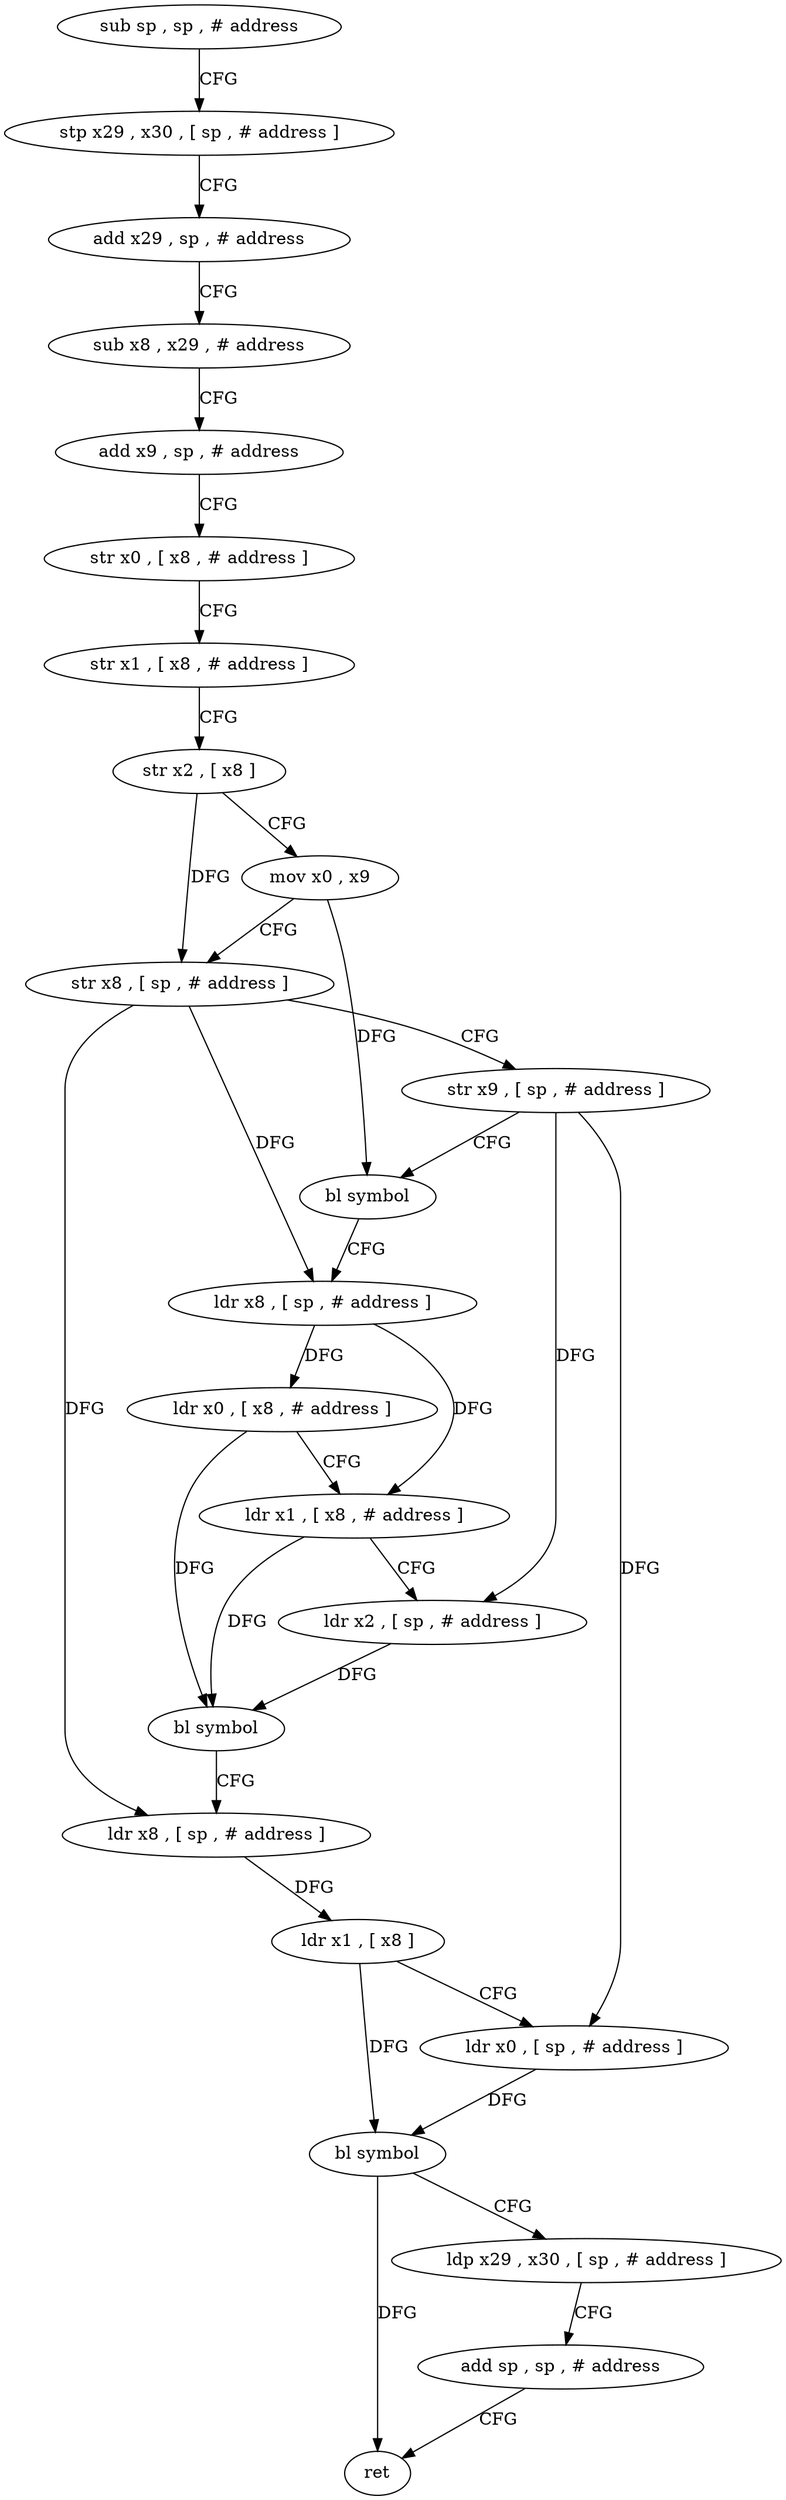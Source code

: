 digraph "func" {
"4252984" [label = "sub sp , sp , # address" ]
"4252988" [label = "stp x29 , x30 , [ sp , # address ]" ]
"4252992" [label = "add x29 , sp , # address" ]
"4252996" [label = "sub x8 , x29 , # address" ]
"4253000" [label = "add x9 , sp , # address" ]
"4253004" [label = "str x0 , [ x8 , # address ]" ]
"4253008" [label = "str x1 , [ x8 , # address ]" ]
"4253012" [label = "str x2 , [ x8 ]" ]
"4253016" [label = "mov x0 , x9" ]
"4253020" [label = "str x8 , [ sp , # address ]" ]
"4253024" [label = "str x9 , [ sp , # address ]" ]
"4253028" [label = "bl symbol" ]
"4253032" [label = "ldr x8 , [ sp , # address ]" ]
"4253036" [label = "ldr x0 , [ x8 , # address ]" ]
"4253040" [label = "ldr x1 , [ x8 , # address ]" ]
"4253044" [label = "ldr x2 , [ sp , # address ]" ]
"4253048" [label = "bl symbol" ]
"4253052" [label = "ldr x8 , [ sp , # address ]" ]
"4253056" [label = "ldr x1 , [ x8 ]" ]
"4253060" [label = "ldr x0 , [ sp , # address ]" ]
"4253064" [label = "bl symbol" ]
"4253068" [label = "ldp x29 , x30 , [ sp , # address ]" ]
"4253072" [label = "add sp , sp , # address" ]
"4253076" [label = "ret" ]
"4252984" -> "4252988" [ label = "CFG" ]
"4252988" -> "4252992" [ label = "CFG" ]
"4252992" -> "4252996" [ label = "CFG" ]
"4252996" -> "4253000" [ label = "CFG" ]
"4253000" -> "4253004" [ label = "CFG" ]
"4253004" -> "4253008" [ label = "CFG" ]
"4253008" -> "4253012" [ label = "CFG" ]
"4253012" -> "4253016" [ label = "CFG" ]
"4253012" -> "4253020" [ label = "DFG" ]
"4253016" -> "4253020" [ label = "CFG" ]
"4253016" -> "4253028" [ label = "DFG" ]
"4253020" -> "4253024" [ label = "CFG" ]
"4253020" -> "4253032" [ label = "DFG" ]
"4253020" -> "4253052" [ label = "DFG" ]
"4253024" -> "4253028" [ label = "CFG" ]
"4253024" -> "4253044" [ label = "DFG" ]
"4253024" -> "4253060" [ label = "DFG" ]
"4253028" -> "4253032" [ label = "CFG" ]
"4253032" -> "4253036" [ label = "DFG" ]
"4253032" -> "4253040" [ label = "DFG" ]
"4253036" -> "4253040" [ label = "CFG" ]
"4253036" -> "4253048" [ label = "DFG" ]
"4253040" -> "4253044" [ label = "CFG" ]
"4253040" -> "4253048" [ label = "DFG" ]
"4253044" -> "4253048" [ label = "DFG" ]
"4253048" -> "4253052" [ label = "CFG" ]
"4253052" -> "4253056" [ label = "DFG" ]
"4253056" -> "4253060" [ label = "CFG" ]
"4253056" -> "4253064" [ label = "DFG" ]
"4253060" -> "4253064" [ label = "DFG" ]
"4253064" -> "4253068" [ label = "CFG" ]
"4253064" -> "4253076" [ label = "DFG" ]
"4253068" -> "4253072" [ label = "CFG" ]
"4253072" -> "4253076" [ label = "CFG" ]
}
